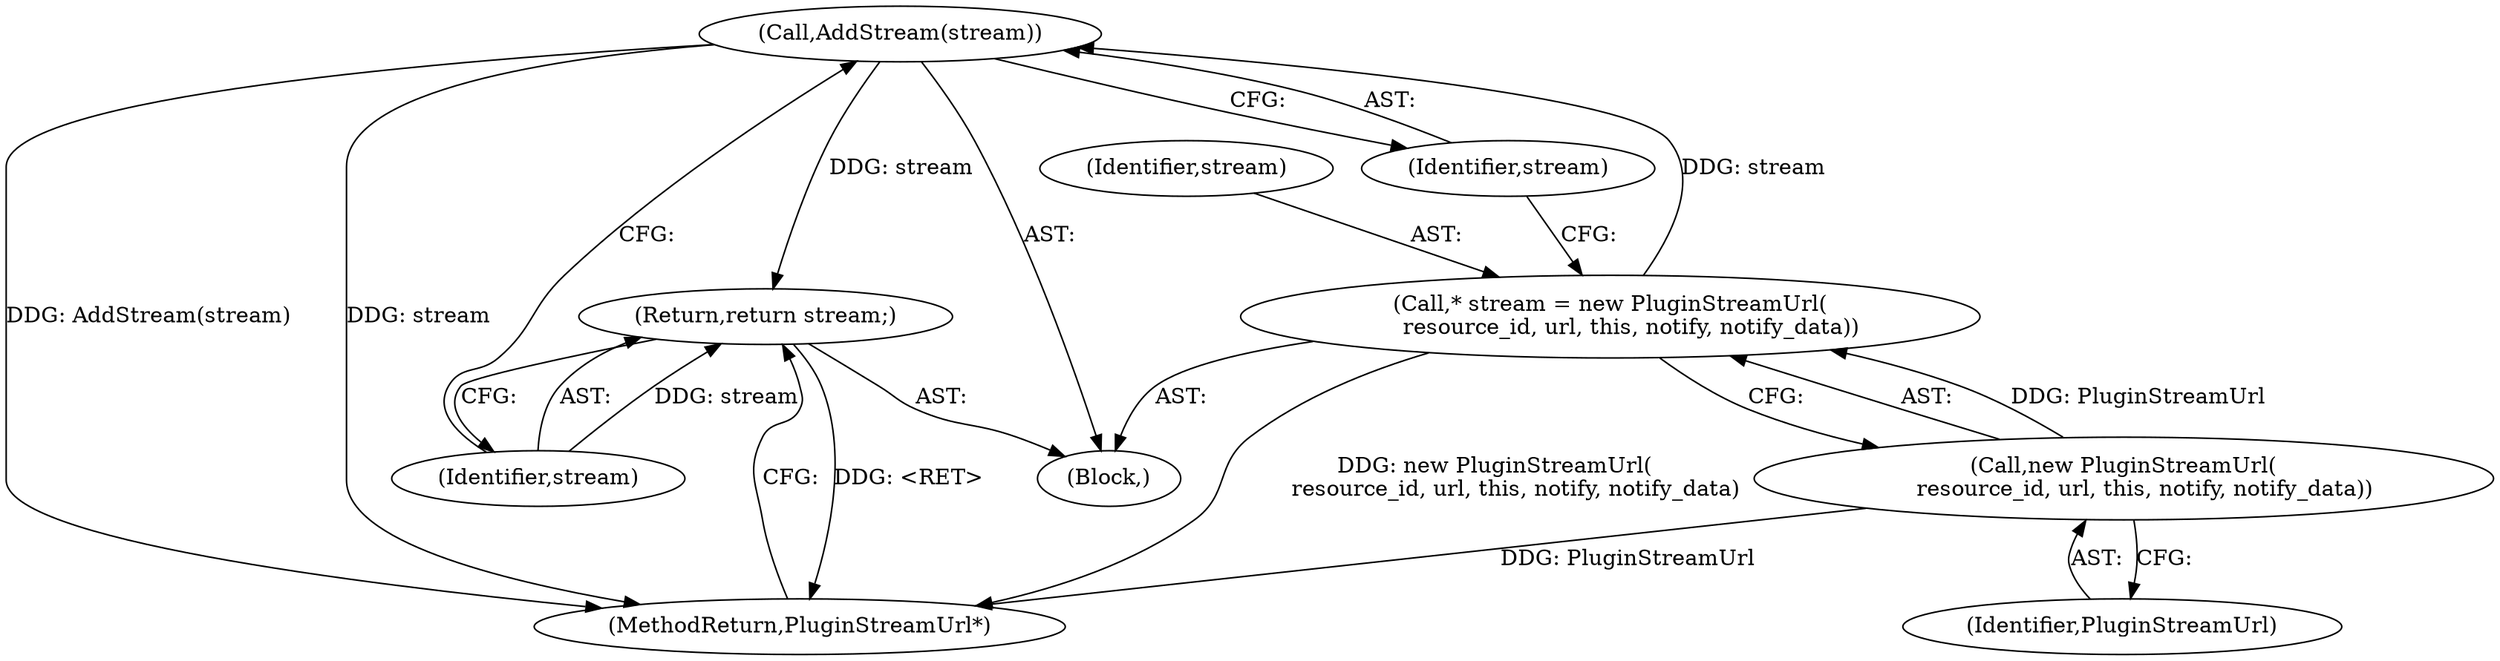 digraph "0_Chrome_ea3d1d84be3d6f97bf50e76511c9e26af6895533_25@pointer" {
"1000119" [label="(Call,AddStream(stream))"];
"1000115" [label="(Call,* stream = new PluginStreamUrl(\n      resource_id, url, this, notify, notify_data))"];
"1000117" [label="(Call,new PluginStreamUrl(\n      resource_id, url, this, notify, notify_data))"];
"1000121" [label="(Return,return stream;)"];
"1000117" [label="(Call,new PluginStreamUrl(\n      resource_id, url, this, notify, notify_data))"];
"1000118" [label="(Identifier,PluginStreamUrl)"];
"1000105" [label="(Block,)"];
"1000120" [label="(Identifier,stream)"];
"1000119" [label="(Call,AddStream(stream))"];
"1000123" [label="(MethodReturn,PluginStreamUrl*)"];
"1000121" [label="(Return,return stream;)"];
"1000116" [label="(Identifier,stream)"];
"1000122" [label="(Identifier,stream)"];
"1000115" [label="(Call,* stream = new PluginStreamUrl(\n      resource_id, url, this, notify, notify_data))"];
"1000119" -> "1000105"  [label="AST: "];
"1000119" -> "1000120"  [label="CFG: "];
"1000120" -> "1000119"  [label="AST: "];
"1000122" -> "1000119"  [label="CFG: "];
"1000119" -> "1000123"  [label="DDG: AddStream(stream)"];
"1000119" -> "1000123"  [label="DDG: stream"];
"1000115" -> "1000119"  [label="DDG: stream"];
"1000119" -> "1000121"  [label="DDG: stream"];
"1000115" -> "1000105"  [label="AST: "];
"1000115" -> "1000117"  [label="CFG: "];
"1000116" -> "1000115"  [label="AST: "];
"1000117" -> "1000115"  [label="AST: "];
"1000120" -> "1000115"  [label="CFG: "];
"1000115" -> "1000123"  [label="DDG: new PluginStreamUrl(\n      resource_id, url, this, notify, notify_data)"];
"1000117" -> "1000115"  [label="DDG: PluginStreamUrl"];
"1000117" -> "1000118"  [label="CFG: "];
"1000118" -> "1000117"  [label="AST: "];
"1000117" -> "1000123"  [label="DDG: PluginStreamUrl"];
"1000121" -> "1000105"  [label="AST: "];
"1000121" -> "1000122"  [label="CFG: "];
"1000122" -> "1000121"  [label="AST: "];
"1000123" -> "1000121"  [label="CFG: "];
"1000121" -> "1000123"  [label="DDG: <RET>"];
"1000122" -> "1000121"  [label="DDG: stream"];
}
